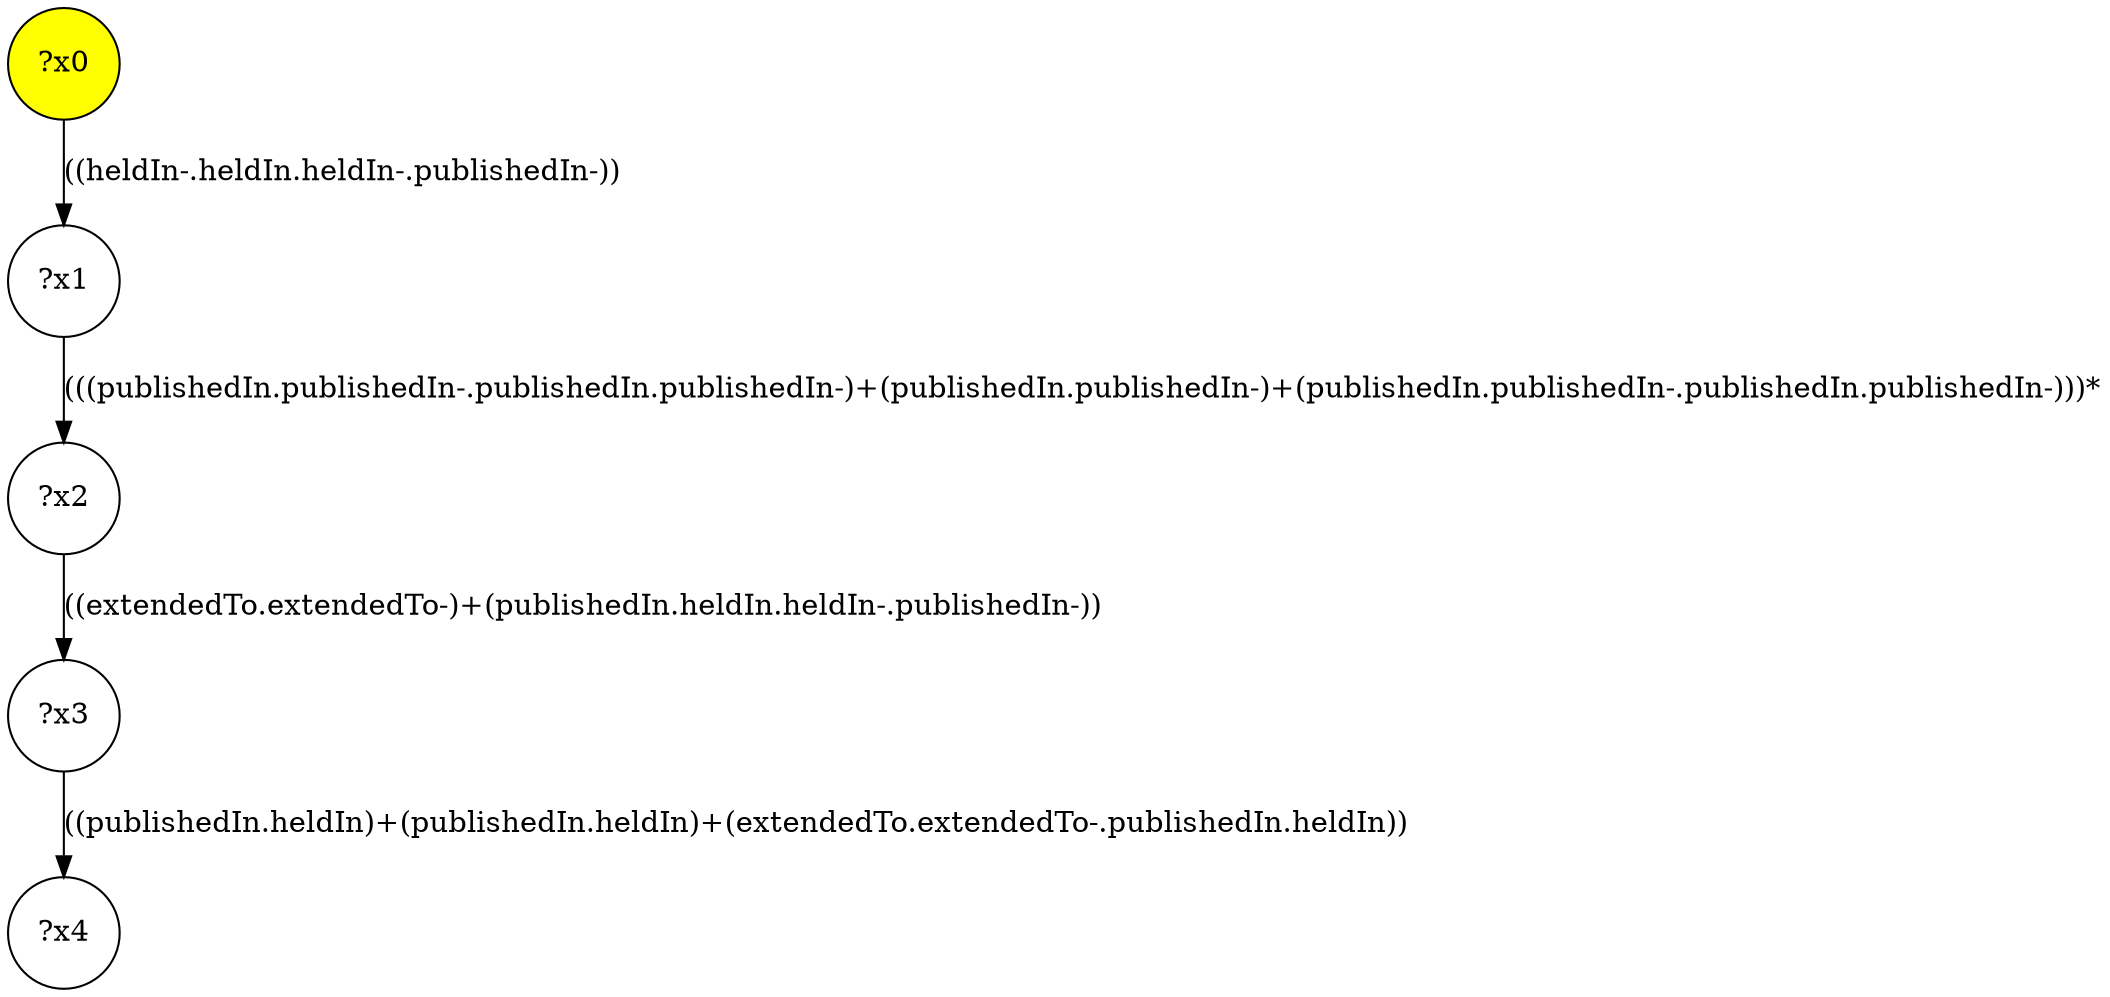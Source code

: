 digraph g {
	x0 [fillcolor="yellow", style="filled," shape=circle, label="?x0"];
	x1 [shape=circle, label="?x1"];
	x0 -> x1 [label="((heldIn-.heldIn.heldIn-.publishedIn-))"];
	x2 [shape=circle, label="?x2"];
	x1 -> x2 [label="(((publishedIn.publishedIn-.publishedIn.publishedIn-)+(publishedIn.publishedIn-)+(publishedIn.publishedIn-.publishedIn.publishedIn-)))*"];
	x3 [shape=circle, label="?x3"];
	x2 -> x3 [label="((extendedTo.extendedTo-)+(publishedIn.heldIn.heldIn-.publishedIn-))"];
	x4 [shape=circle, label="?x4"];
	x3 -> x4 [label="((publishedIn.heldIn)+(publishedIn.heldIn)+(extendedTo.extendedTo-.publishedIn.heldIn))"];
}
